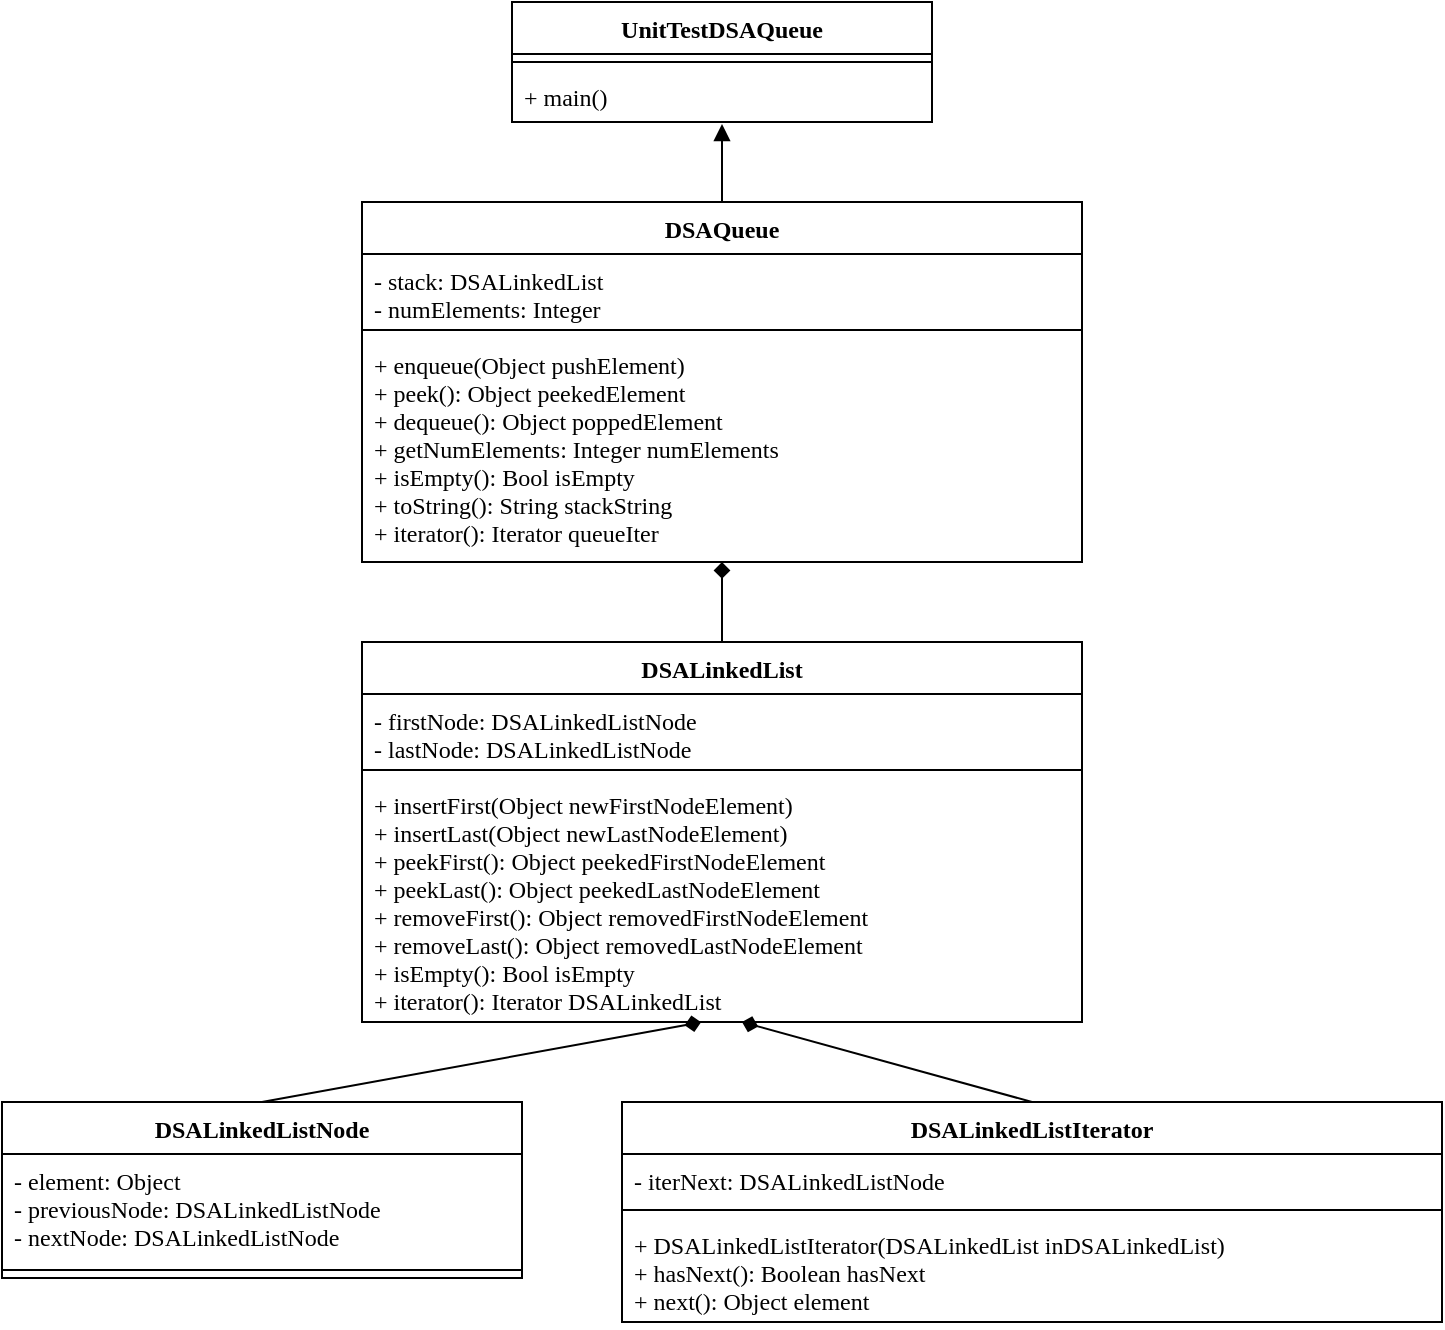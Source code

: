 <mxfile version="13.6.5">
    <diagram id="Ptf1XDcUshAJHyFpFtnE" name="Page-1">
        <mxGraphModel dx="467" dy="580" grid="1" gridSize="10" guides="1" tooltips="1" connect="1" arrows="1" fold="1" page="1" pageScale="1" pageWidth="800" pageHeight="800" math="0" shadow="0">
            <root>
                <mxCell id="0"/>
                <mxCell id="1" parent="0"/>
                <mxCell id="ZOvoqp8BJXh1wy40Sb7h-14" style="edgeStyle=orthogonalEdgeStyle;rounded=0;orthogonalLoop=1;jettySize=auto;html=1;exitX=0.5;exitY=0;exitDx=0;exitDy=0;entryX=0.5;entryY=1.038;entryDx=0;entryDy=0;entryPerimeter=0;endArrow=block;endFill=1;fontFamily=Fira Code;" parent="1" source="ZOvoqp8BJXh1wy40Sb7h-1" target="ZOvoqp8BJXh1wy40Sb7h-13" edge="1">
                    <mxGeometry relative="1" as="geometry"/>
                </mxCell>
                <mxCell id="19" style="rounded=0;orthogonalLoop=1;jettySize=auto;html=1;exitX=0.5;exitY=0;exitDx=0;exitDy=0;entryX=0.471;entryY=1.001;entryDx=0;entryDy=0;entryPerimeter=0;endArrow=diamond;endFill=1;" parent="1" source="20" target="18" edge="1">
                    <mxGeometry relative="1" as="geometry"/>
                </mxCell>
                <mxCell id="23" style="edgeStyle=none;rounded=0;orthogonalLoop=1;jettySize=auto;html=1;exitX=0.5;exitY=0;exitDx=0;exitDy=0;endArrow=diamond;endFill=1;" parent="1" source="24" edge="1">
                    <mxGeometry relative="1" as="geometry">
                        <mxPoint x="410" y="580" as="targetPoint"/>
                    </mxGeometry>
                </mxCell>
                <mxCell id="28" style="edgeStyle=orthogonalEdgeStyle;rounded=0;orthogonalLoop=1;jettySize=auto;html=1;entryX=0.5;entryY=1;entryDx=0;entryDy=0;entryPerimeter=0;endArrow=diamond;endFill=1;" parent="1" source="15" target="ZOvoqp8BJXh1wy40Sb7h-4" edge="1">
                    <mxGeometry relative="1" as="geometry"/>
                </mxCell>
                <mxCell id="15" value="DSALinkedList" style="swimlane;fontStyle=1;align=center;verticalAlign=top;childLayout=stackLayout;horizontal=1;startSize=26;horizontalStack=0;resizeParent=1;resizeParentMax=0;resizeLast=0;collapsible=1;marginBottom=0;labelBackgroundColor=none;fontFamily=Fira Code;fillColor=#FFFFFF;fontColor=#000000;" parent="1" vertex="1">
                    <mxGeometry x="220" y="390" width="360" height="190" as="geometry"/>
                </mxCell>
                <mxCell id="16" value="- firstNode: DSALinkedListNode&#10;- lastNode: DSALinkedListNode" style="text;strokeColor=none;fillColor=none;align=left;verticalAlign=top;spacingLeft=4;spacingRight=4;overflow=hidden;rotatable=0;points=[[0,0.5],[1,0.5]];portConstraint=eastwest;fontFamily=Fira Code;" parent="15" vertex="1">
                    <mxGeometry y="26" width="360" height="34" as="geometry"/>
                </mxCell>
                <mxCell id="17" value="" style="line;strokeWidth=1;fillColor=none;align=left;verticalAlign=middle;spacingTop=-1;spacingLeft=3;spacingRight=3;rotatable=0;labelPosition=right;points=[];portConstraint=eastwest;" parent="15" vertex="1">
                    <mxGeometry y="60" width="360" height="8" as="geometry"/>
                </mxCell>
                <mxCell id="18" value="+ insertFirst(Object newFirstNodeElement)&#10;+ insertLast(Object newLastNodeElement)&#10;+ peekFirst(): Object peekedFirstNodeElement&#10;+ peekLast(): Object peekedLastNodeElement&#10;+ removeFirst(): Object removedFirstNodeElement&#10;+ removeLast(): Object removedLastNodeElement&#10;+ isEmpty(): Bool isEmpty&#10;+ iterator(): Iterator DSALinkedList" style="text;strokeColor=none;fillColor=none;align=left;verticalAlign=top;spacingLeft=4;spacingRight=4;overflow=hidden;rotatable=0;points=[[0,0.5],[1,0.5]];portConstraint=eastwest;fontFamily=Fira Code;" parent="15" vertex="1">
                    <mxGeometry y="68" width="360" height="122" as="geometry"/>
                </mxCell>
                <mxCell id="20" value="DSALinkedListNode" style="swimlane;fontStyle=1;align=center;verticalAlign=top;childLayout=stackLayout;horizontal=1;startSize=26;horizontalStack=0;resizeParent=1;resizeParentMax=0;resizeLast=0;collapsible=1;marginBottom=0;labelBackgroundColor=none;fontFamily=Fira Code;fillColor=#FFFFFF;fontColor=#000000;" parent="1" vertex="1">
                    <mxGeometry x="40" y="620" width="260" height="88" as="geometry"/>
                </mxCell>
                <mxCell id="21" value="- element: Object&#10;- previousNode: DSALinkedListNode&#10;- nextNode: DSALinkedListNode" style="text;strokeColor=none;fillColor=none;align=left;verticalAlign=top;spacingLeft=4;spacingRight=4;overflow=hidden;rotatable=0;points=[[0,0.5],[1,0.5]];portConstraint=eastwest;fontFamily=Fira Code;" parent="20" vertex="1">
                    <mxGeometry y="26" width="260" height="54" as="geometry"/>
                </mxCell>
                <mxCell id="22" value="" style="line;strokeWidth=1;fillColor=none;align=left;verticalAlign=middle;spacingTop=-1;spacingLeft=3;spacingRight=3;rotatable=0;labelPosition=right;points=[];portConstraint=eastwest;" parent="20" vertex="1">
                    <mxGeometry y="80" width="260" height="8" as="geometry"/>
                </mxCell>
                <mxCell id="24" value="DSALinkedListIterator" style="swimlane;fontStyle=1;align=center;verticalAlign=top;childLayout=stackLayout;horizontal=1;startSize=26;horizontalStack=0;resizeParent=1;resizeParentMax=0;resizeLast=0;collapsible=1;marginBottom=0;labelBackgroundColor=none;fontFamily=Fira Code;fillColor=#FFFFFF;fontColor=#000000;" parent="1" vertex="1">
                    <mxGeometry x="350" y="620" width="410" height="110" as="geometry"/>
                </mxCell>
                <mxCell id="25" value="- iterNext: DSALinkedListNode" style="text;strokeColor=none;fillColor=none;align=left;verticalAlign=top;spacingLeft=4;spacingRight=4;overflow=hidden;rotatable=0;points=[[0,0.5],[1,0.5]];portConstraint=eastwest;fontFamily=Fira Code;" parent="24" vertex="1">
                    <mxGeometry y="26" width="410" height="24" as="geometry"/>
                </mxCell>
                <mxCell id="26" value="" style="line;strokeWidth=1;fillColor=none;align=left;verticalAlign=middle;spacingTop=-1;spacingLeft=3;spacingRight=3;rotatable=0;labelPosition=right;points=[];portConstraint=eastwest;" parent="24" vertex="1">
                    <mxGeometry y="50" width="410" height="8" as="geometry"/>
                </mxCell>
                <mxCell id="27" value="+ DSALinkedListIterator(DSALinkedList inDSALinkedList)&#10;+ hasNext(): Boolean hasNext&#10;+ next(): Object element&#10;" style="text;strokeColor=none;fillColor=none;align=left;verticalAlign=top;spacingLeft=4;spacingRight=4;overflow=hidden;rotatable=0;points=[[0,0.5],[1,0.5]];portConstraint=eastwest;fontFamily=Fira Code;" parent="24" vertex="1">
                    <mxGeometry y="58" width="410" height="52" as="geometry"/>
                </mxCell>
                <mxCell id="ZOvoqp8BJXh1wy40Sb7h-1" value="DSAQueue" style="swimlane;fontStyle=1;align=center;verticalAlign=top;childLayout=stackLayout;horizontal=1;startSize=26;horizontalStack=0;resizeParent=1;resizeParentMax=0;resizeLast=0;collapsible=1;marginBottom=0;fontFamily=Fira Code;" parent="1" vertex="1">
                    <mxGeometry x="220" y="170" width="360" height="180" as="geometry"/>
                </mxCell>
                <mxCell id="ZOvoqp8BJXh1wy40Sb7h-2" value="- stack: DSALinkedList&#10;- numElements: Integer" style="text;strokeColor=none;fillColor=none;align=left;verticalAlign=top;spacingLeft=4;spacingRight=4;overflow=hidden;rotatable=0;points=[[0,0.5],[1,0.5]];portConstraint=eastwest;fontFamily=Fira Code;" parent="ZOvoqp8BJXh1wy40Sb7h-1" vertex="1">
                    <mxGeometry y="26" width="360" height="34" as="geometry"/>
                </mxCell>
                <mxCell id="ZOvoqp8BJXh1wy40Sb7h-3" value="" style="line;strokeWidth=1;fillColor=none;align=left;verticalAlign=middle;spacingTop=-1;spacingLeft=3;spacingRight=3;rotatable=0;labelPosition=right;points=[];portConstraint=eastwest;" parent="ZOvoqp8BJXh1wy40Sb7h-1" vertex="1">
                    <mxGeometry y="60" width="360" height="8" as="geometry"/>
                </mxCell>
                <mxCell id="ZOvoqp8BJXh1wy40Sb7h-4" value="+ enqueue(Object pushElement)&#10;+ peek(): Object peekedElement&#10;+ dequeue(): Object poppedElement&#10;+ getNumElements: Integer numElements&#10;+ isEmpty(): Bool isEmpty&#10;+ toString(): String stackString&#10;+ iterator(): Iterator queueIter&#10;&#10;&#10;" style="text;strokeColor=none;fillColor=none;align=left;verticalAlign=top;spacingLeft=4;spacingRight=4;overflow=hidden;rotatable=0;points=[[0,0.5],[1,0.5]];portConstraint=eastwest;fontFamily=Fira Code;" parent="ZOvoqp8BJXh1wy40Sb7h-1" vertex="1">
                    <mxGeometry y="68" width="360" height="112" as="geometry"/>
                </mxCell>
                <mxCell id="ZOvoqp8BJXh1wy40Sb7h-10" value="UnitTestDSAQueue" style="swimlane;fontStyle=1;align=center;verticalAlign=top;childLayout=stackLayout;horizontal=1;startSize=26;horizontalStack=0;resizeParent=1;resizeParentMax=0;resizeLast=0;collapsible=1;marginBottom=0;fontFamily=Fira Code;" parent="1" vertex="1">
                    <mxGeometry x="295" y="70" width="210" height="60" as="geometry"/>
                </mxCell>
                <mxCell id="ZOvoqp8BJXh1wy40Sb7h-12" value="" style="line;strokeWidth=1;fillColor=none;align=left;verticalAlign=middle;spacingTop=-1;spacingLeft=3;spacingRight=3;rotatable=0;labelPosition=right;points=[];portConstraint=eastwest;" parent="ZOvoqp8BJXh1wy40Sb7h-10" vertex="1">
                    <mxGeometry y="26" width="210" height="8" as="geometry"/>
                </mxCell>
                <mxCell id="ZOvoqp8BJXh1wy40Sb7h-13" value="+ main()" style="text;strokeColor=none;fillColor=none;align=left;verticalAlign=top;spacingLeft=4;spacingRight=4;overflow=hidden;rotatable=0;points=[[0,0.5],[1,0.5]];portConstraint=eastwest;fontFamily=Fira Code;" parent="ZOvoqp8BJXh1wy40Sb7h-10" vertex="1">
                    <mxGeometry y="34" width="210" height="26" as="geometry"/>
                </mxCell>
            </root>
        </mxGraphModel>
    </diagram>
</mxfile>